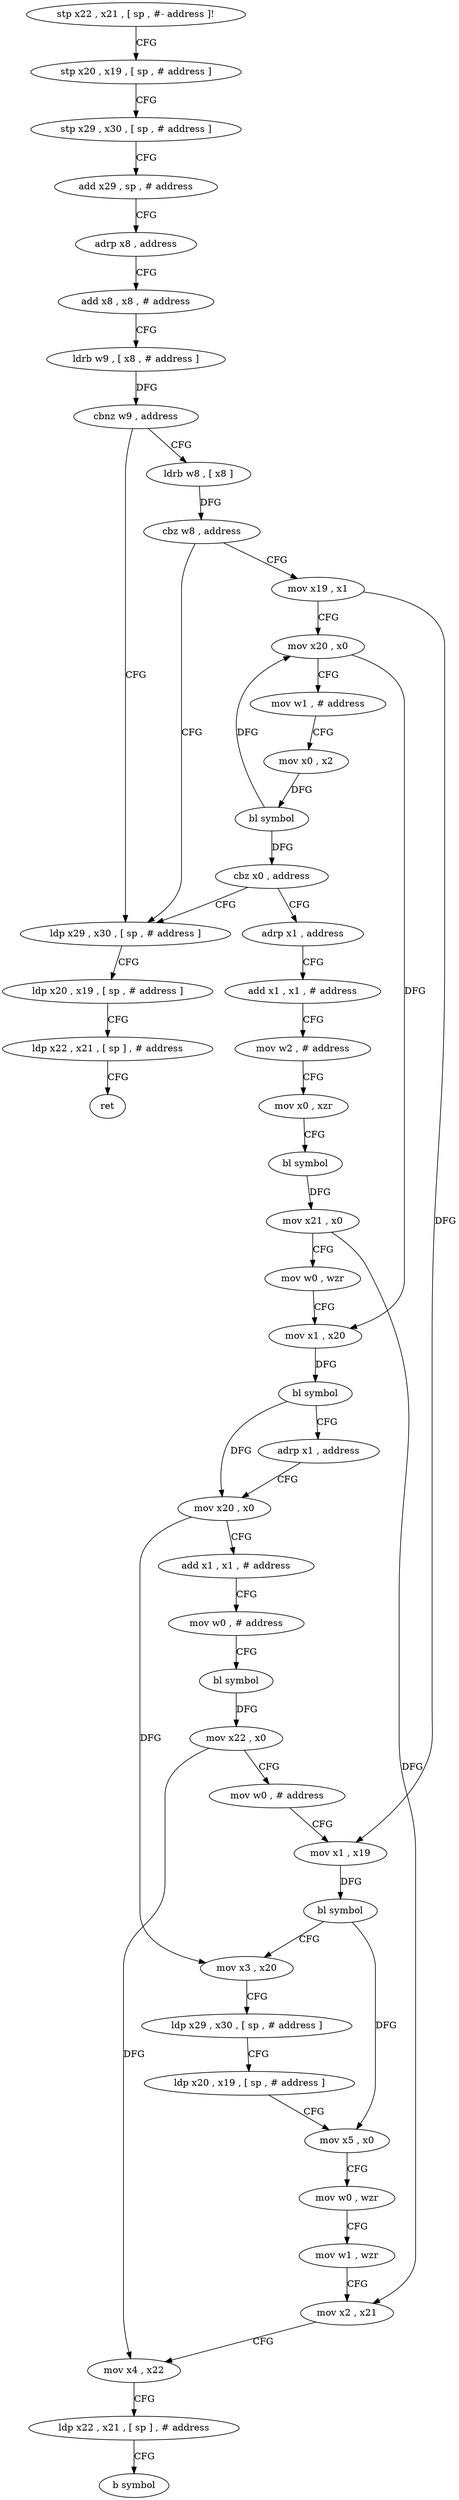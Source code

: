 digraph "func" {
"4258632" [label = "stp x22 , x21 , [ sp , #- address ]!" ]
"4258636" [label = "stp x20 , x19 , [ sp , # address ]" ]
"4258640" [label = "stp x29 , x30 , [ sp , # address ]" ]
"4258644" [label = "add x29 , sp , # address" ]
"4258648" [label = "adrp x8 , address" ]
"4258652" [label = "add x8 , x8 , # address" ]
"4258656" [label = "ldrb w9 , [ x8 , # address ]" ]
"4258660" [label = "cbnz w9 , address" ]
"4258808" [label = "ldp x29 , x30 , [ sp , # address ]" ]
"4258664" [label = "ldrb w8 , [ x8 ]" ]
"4258812" [label = "ldp x20 , x19 , [ sp , # address ]" ]
"4258816" [label = "ldp x22 , x21 , [ sp ] , # address" ]
"4258820" [label = "ret" ]
"4258668" [label = "cbz w8 , address" ]
"4258672" [label = "mov x19 , x1" ]
"4258676" [label = "mov x20 , x0" ]
"4258680" [label = "mov w1 , # address" ]
"4258684" [label = "mov x0 , x2" ]
"4258688" [label = "bl symbol" ]
"4258692" [label = "cbz x0 , address" ]
"4258696" [label = "adrp x1 , address" ]
"4258700" [label = "add x1 , x1 , # address" ]
"4258704" [label = "mov w2 , # address" ]
"4258708" [label = "mov x0 , xzr" ]
"4258712" [label = "bl symbol" ]
"4258716" [label = "mov x21 , x0" ]
"4258720" [label = "mov w0 , wzr" ]
"4258724" [label = "mov x1 , x20" ]
"4258728" [label = "bl symbol" ]
"4258732" [label = "adrp x1 , address" ]
"4258736" [label = "mov x20 , x0" ]
"4258740" [label = "add x1 , x1 , # address" ]
"4258744" [label = "mov w0 , # address" ]
"4258748" [label = "bl symbol" ]
"4258752" [label = "mov x22 , x0" ]
"4258756" [label = "mov w0 , # address" ]
"4258760" [label = "mov x1 , x19" ]
"4258764" [label = "bl symbol" ]
"4258768" [label = "mov x3 , x20" ]
"4258772" [label = "ldp x29 , x30 , [ sp , # address ]" ]
"4258776" [label = "ldp x20 , x19 , [ sp , # address ]" ]
"4258780" [label = "mov x5 , x0" ]
"4258784" [label = "mov w0 , wzr" ]
"4258788" [label = "mov w1 , wzr" ]
"4258792" [label = "mov x2 , x21" ]
"4258796" [label = "mov x4 , x22" ]
"4258800" [label = "ldp x22 , x21 , [ sp ] , # address" ]
"4258804" [label = "b symbol" ]
"4258632" -> "4258636" [ label = "CFG" ]
"4258636" -> "4258640" [ label = "CFG" ]
"4258640" -> "4258644" [ label = "CFG" ]
"4258644" -> "4258648" [ label = "CFG" ]
"4258648" -> "4258652" [ label = "CFG" ]
"4258652" -> "4258656" [ label = "CFG" ]
"4258656" -> "4258660" [ label = "DFG" ]
"4258660" -> "4258808" [ label = "CFG" ]
"4258660" -> "4258664" [ label = "CFG" ]
"4258808" -> "4258812" [ label = "CFG" ]
"4258664" -> "4258668" [ label = "DFG" ]
"4258812" -> "4258816" [ label = "CFG" ]
"4258816" -> "4258820" [ label = "CFG" ]
"4258668" -> "4258808" [ label = "CFG" ]
"4258668" -> "4258672" [ label = "CFG" ]
"4258672" -> "4258676" [ label = "CFG" ]
"4258672" -> "4258760" [ label = "DFG" ]
"4258676" -> "4258680" [ label = "CFG" ]
"4258676" -> "4258724" [ label = "DFG" ]
"4258680" -> "4258684" [ label = "CFG" ]
"4258684" -> "4258688" [ label = "DFG" ]
"4258688" -> "4258692" [ label = "DFG" ]
"4258688" -> "4258676" [ label = "DFG" ]
"4258692" -> "4258808" [ label = "CFG" ]
"4258692" -> "4258696" [ label = "CFG" ]
"4258696" -> "4258700" [ label = "CFG" ]
"4258700" -> "4258704" [ label = "CFG" ]
"4258704" -> "4258708" [ label = "CFG" ]
"4258708" -> "4258712" [ label = "CFG" ]
"4258712" -> "4258716" [ label = "DFG" ]
"4258716" -> "4258720" [ label = "CFG" ]
"4258716" -> "4258792" [ label = "DFG" ]
"4258720" -> "4258724" [ label = "CFG" ]
"4258724" -> "4258728" [ label = "DFG" ]
"4258728" -> "4258732" [ label = "CFG" ]
"4258728" -> "4258736" [ label = "DFG" ]
"4258732" -> "4258736" [ label = "CFG" ]
"4258736" -> "4258740" [ label = "CFG" ]
"4258736" -> "4258768" [ label = "DFG" ]
"4258740" -> "4258744" [ label = "CFG" ]
"4258744" -> "4258748" [ label = "CFG" ]
"4258748" -> "4258752" [ label = "DFG" ]
"4258752" -> "4258756" [ label = "CFG" ]
"4258752" -> "4258796" [ label = "DFG" ]
"4258756" -> "4258760" [ label = "CFG" ]
"4258760" -> "4258764" [ label = "DFG" ]
"4258764" -> "4258768" [ label = "CFG" ]
"4258764" -> "4258780" [ label = "DFG" ]
"4258768" -> "4258772" [ label = "CFG" ]
"4258772" -> "4258776" [ label = "CFG" ]
"4258776" -> "4258780" [ label = "CFG" ]
"4258780" -> "4258784" [ label = "CFG" ]
"4258784" -> "4258788" [ label = "CFG" ]
"4258788" -> "4258792" [ label = "CFG" ]
"4258792" -> "4258796" [ label = "CFG" ]
"4258796" -> "4258800" [ label = "CFG" ]
"4258800" -> "4258804" [ label = "CFG" ]
}
